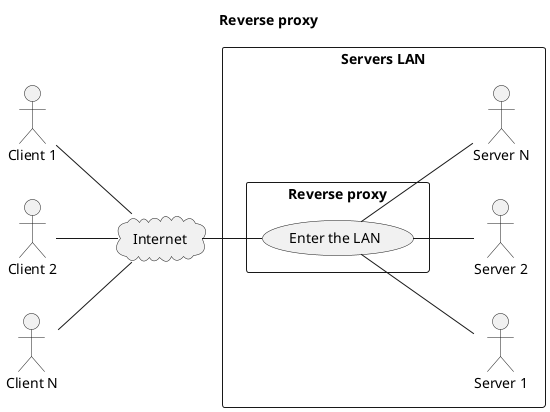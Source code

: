 @startuml
left to right direction
skinparam packageStyle rectangle

title "Reverse proxy"

actor "Client 1" as client1
actor "Client 2" as client2
actor "Client N" as clientN

cloud "Internet" as internet {
    (client1) -- internet
    (client2) -- internet
    (clientN) -- internet
}

rectangle "Servers LAN" as serverLan {

    actor "Server 1" as server1
    actor "Server 2" as server2
    actor "Server N" as serverN

    rectangle "Reverse proxy" as reverseProxy {
        internet -- (Enter the LAN)
        (Enter the LAN) -- server1
        (Enter the LAN) -- server2
        (Enter the LAN) -- serverN
    }
}
@enduml
